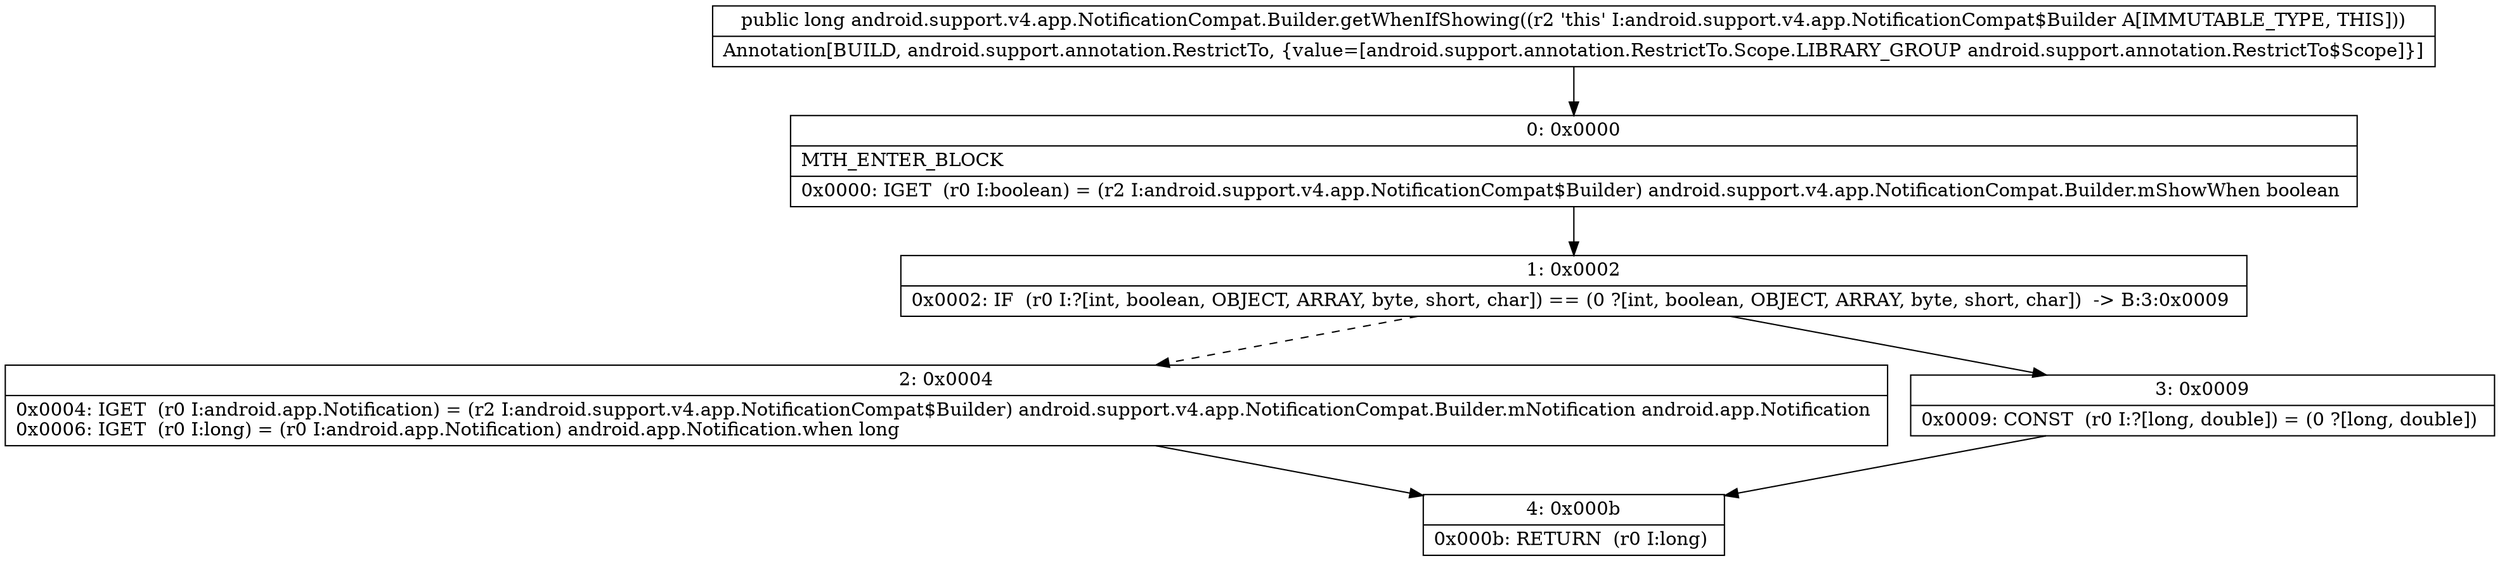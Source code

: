 digraph "CFG forandroid.support.v4.app.NotificationCompat.Builder.getWhenIfShowing()J" {
Node_0 [shape=record,label="{0\:\ 0x0000|MTH_ENTER_BLOCK\l|0x0000: IGET  (r0 I:boolean) = (r2 I:android.support.v4.app.NotificationCompat$Builder) android.support.v4.app.NotificationCompat.Builder.mShowWhen boolean \l}"];
Node_1 [shape=record,label="{1\:\ 0x0002|0x0002: IF  (r0 I:?[int, boolean, OBJECT, ARRAY, byte, short, char]) == (0 ?[int, boolean, OBJECT, ARRAY, byte, short, char])  \-\> B:3:0x0009 \l}"];
Node_2 [shape=record,label="{2\:\ 0x0004|0x0004: IGET  (r0 I:android.app.Notification) = (r2 I:android.support.v4.app.NotificationCompat$Builder) android.support.v4.app.NotificationCompat.Builder.mNotification android.app.Notification \l0x0006: IGET  (r0 I:long) = (r0 I:android.app.Notification) android.app.Notification.when long \l}"];
Node_3 [shape=record,label="{3\:\ 0x0009|0x0009: CONST  (r0 I:?[long, double]) = (0 ?[long, double]) \l}"];
Node_4 [shape=record,label="{4\:\ 0x000b|0x000b: RETURN  (r0 I:long) \l}"];
MethodNode[shape=record,label="{public long android.support.v4.app.NotificationCompat.Builder.getWhenIfShowing((r2 'this' I:android.support.v4.app.NotificationCompat$Builder A[IMMUTABLE_TYPE, THIS]))  | Annotation[BUILD, android.support.annotation.RestrictTo, \{value=[android.support.annotation.RestrictTo.Scope.LIBRARY_GROUP android.support.annotation.RestrictTo$Scope]\}]\l}"];
MethodNode -> Node_0;
Node_0 -> Node_1;
Node_1 -> Node_2[style=dashed];
Node_1 -> Node_3;
Node_2 -> Node_4;
Node_3 -> Node_4;
}

